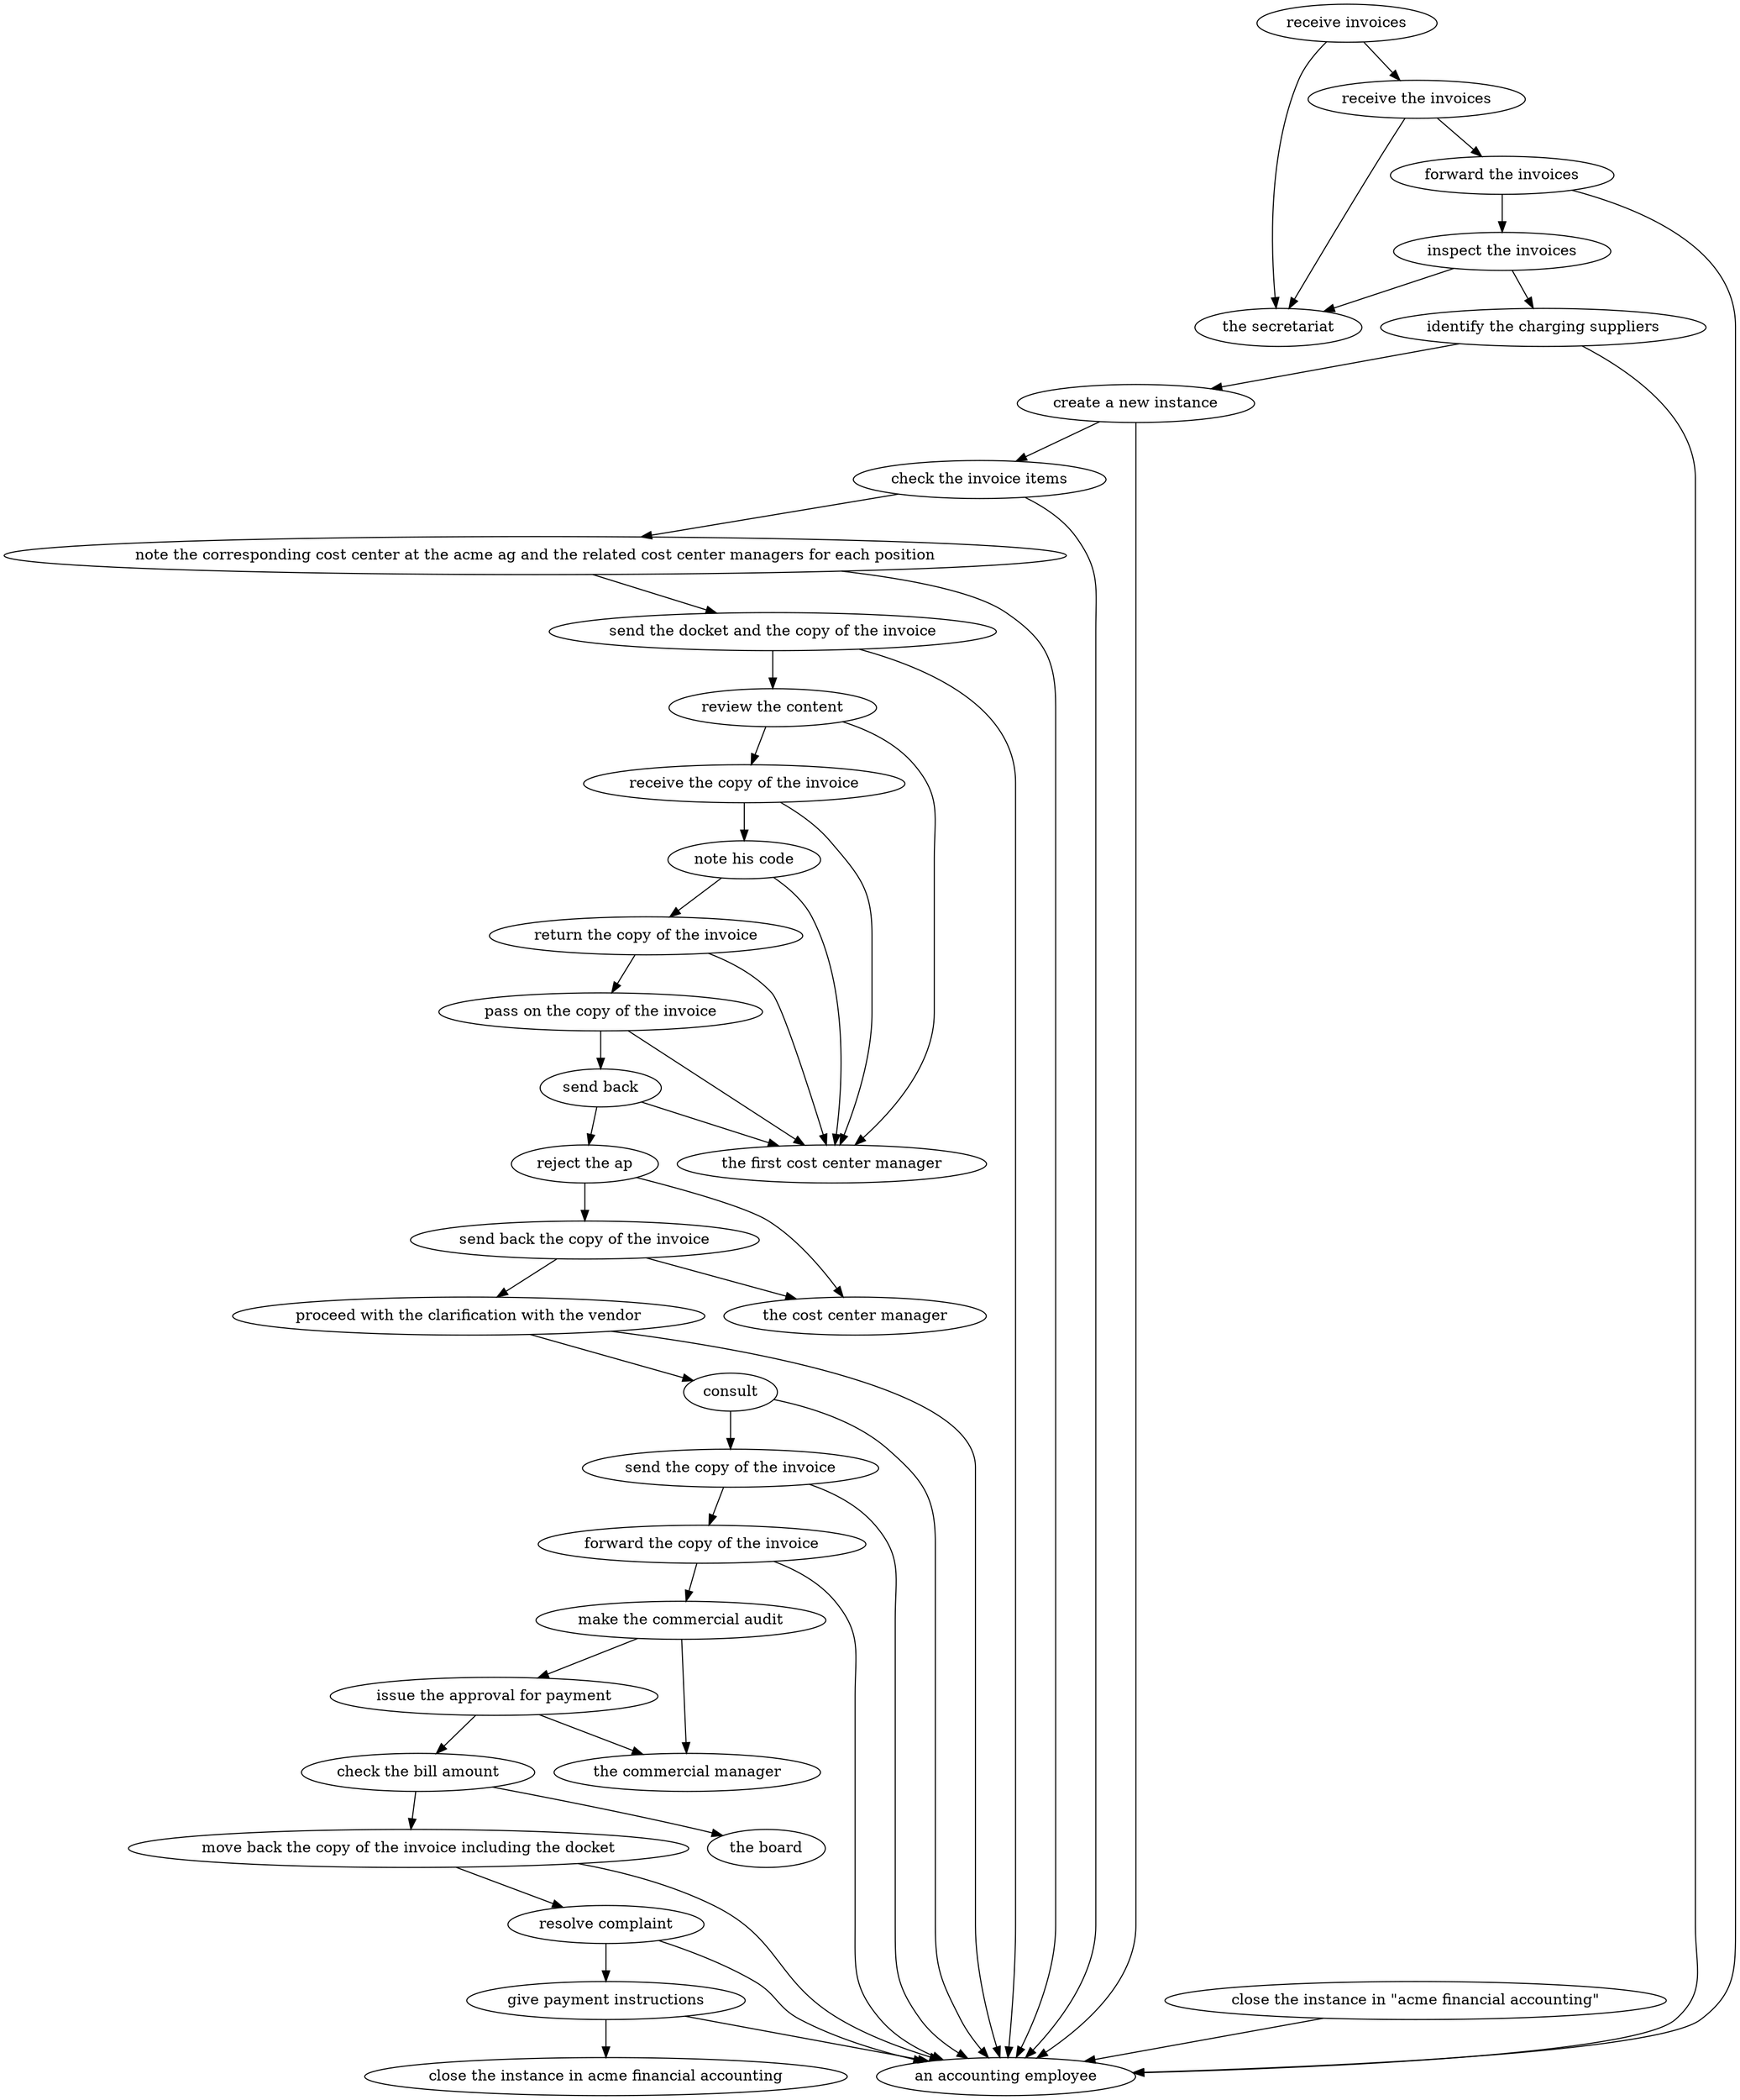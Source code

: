 strict digraph "doc-6.1" {
	graph [name="doc-6.1"];
	"receive invoices"	[attrs="{'type': 'Activity', 'label': 'receive invoices'}"];
	"receive the invoices"	[attrs="{'type': 'Activity', 'label': 'receive the invoices'}"];
	"receive invoices" -> "receive the invoices"	[attrs="{'type': 'flow', 'label': 'flow'}"];
	"the secretariat"	[attrs="{'type': 'Actor', 'label': 'the secretariat'}"];
	"receive invoices" -> "the secretariat"	[attrs="{'type': 'actor performer', 'label': 'actor performer'}"];
	"forward the invoices"	[attrs="{'type': 'Activity', 'label': 'forward the invoices'}"];
	"receive the invoices" -> "forward the invoices"	[attrs="{'type': 'flow', 'label': 'flow'}"];
	"receive the invoices" -> "the secretariat"	[attrs="{'type': 'actor performer', 'label': 'actor performer'}"];
	"inspect the invoices"	[attrs="{'type': 'Activity', 'label': 'inspect the invoices'}"];
	"forward the invoices" -> "inspect the invoices"	[attrs="{'type': 'flow', 'label': 'flow'}"];
	"an accounting employee"	[attrs="{'type': 'Actor', 'label': 'an accounting employee'}"];
	"forward the invoices" -> "an accounting employee"	[attrs="{'type': 'actor performer', 'label': 'actor performer'}"];
	"identify the charging suppliers"	[attrs="{'type': 'Activity', 'label': 'identify the charging suppliers'}"];
	"inspect the invoices" -> "identify the charging suppliers"	[attrs="{'type': 'flow', 'label': 'flow'}"];
	"inspect the invoices" -> "the secretariat"	[attrs="{'type': 'actor performer', 'label': 'actor performer'}"];
	"create a new instance"	[attrs="{'type': 'Activity', 'label': 'create a new instance'}"];
	"identify the charging suppliers" -> "create a new instance"	[attrs="{'type': 'flow', 'label': 'flow'}"];
	"identify the charging suppliers" -> "an accounting employee"	[attrs="{'type': 'actor performer', 'label': 'actor performer'}"];
	"check the invoice items"	[attrs="{'type': 'Activity', 'label': 'check the invoice items'}"];
	"create a new instance" -> "check the invoice items"	[attrs="{'type': 'flow', 'label': 'flow'}"];
	"create a new instance" -> "an accounting employee"	[attrs="{'type': 'actor performer', 'label': 'actor performer'}"];
	"note the corresponding cost center at the acme ag and the related cost center managers for each position"	[attrs="{'type': 'Activity', 'label': 'note the corresponding cost center at the acme ag and the related cost center managers for each position'}"];
	"check the invoice items" -> "note the corresponding cost center at the acme ag and the related cost center managers for each position"	[attrs="{'type': 'flow', 'label': 'flow'}"];
	"check the invoice items" -> "an accounting employee"	[attrs="{'type': 'actor performer', 'label': 'actor performer'}"];
	"send the docket and the copy of the invoice"	[attrs="{'type': 'Activity', 'label': 'send the docket and the copy of the invoice'}"];
	"note the corresponding cost center at the acme ag and the related cost center managers for each position" -> "send the docket and the copy of the invoice"	[attrs="{'type': 'flow', 'label': 'flow'}"];
	"note the corresponding cost center at the acme ag and the related cost center managers for each position" -> "an accounting employee"	[attrs="{'type': 'actor performer', 'label': 'actor performer'}"];
	"review the content"	[attrs="{'type': 'Activity', 'label': 'review the content'}"];
	"send the docket and the copy of the invoice" -> "review the content"	[attrs="{'type': 'flow', 'label': 'flow'}"];
	"send the docket and the copy of the invoice" -> "an accounting employee"	[attrs="{'type': 'actor performer', 'label': 'actor performer'}"];
	"receive the copy of the invoice"	[attrs="{'type': 'Activity', 'label': 'receive the copy of the invoice'}"];
	"review the content" -> "receive the copy of the invoice"	[attrs="{'type': 'flow', 'label': 'flow'}"];
	"the first cost center manager"	[attrs="{'type': 'Actor', 'label': 'the first cost center manager'}"];
	"review the content" -> "the first cost center manager"	[attrs="{'type': 'actor performer', 'label': 'actor performer'}"];
	"note his code"	[attrs="{'type': 'Activity', 'label': 'note his code'}"];
	"receive the copy of the invoice" -> "note his code"	[attrs="{'type': 'flow', 'label': 'flow'}"];
	"receive the copy of the invoice" -> "the first cost center manager"	[attrs="{'type': 'actor performer', 'label': 'actor performer'}"];
	"return the copy of the invoice"	[attrs="{'type': 'Activity', 'label': 'return the copy of the invoice'}"];
	"note his code" -> "return the copy of the invoice"	[attrs="{'type': 'flow', 'label': 'flow'}"];
	"note his code" -> "the first cost center manager"	[attrs="{'type': 'actor performer', 'label': 'actor performer'}"];
	"pass on the copy of the invoice"	[attrs="{'type': 'Activity', 'label': 'pass on the copy of the invoice'}"];
	"return the copy of the invoice" -> "pass on the copy of the invoice"	[attrs="{'type': 'flow', 'label': 'flow'}"];
	"return the copy of the invoice" -> "the first cost center manager"	[attrs="{'type': 'actor performer', 'label': 'actor performer'}"];
	"send back"	[attrs="{'type': 'Activity', 'label': 'send back'}"];
	"pass on the copy of the invoice" -> "send back"	[attrs="{'type': 'flow', 'label': 'flow'}"];
	"pass on the copy of the invoice" -> "the first cost center manager"	[attrs="{'type': 'actor performer', 'label': 'actor performer'}"];
	"reject the ap"	[attrs="{'type': 'Activity', 'label': 'reject the ap'}"];
	"send back" -> "reject the ap"	[attrs="{'type': 'flow', 'label': 'flow'}"];
	"send back" -> "the first cost center manager"	[attrs="{'type': 'actor performer', 'label': 'actor performer'}"];
	"send back the copy of the invoice"	[attrs="{'type': 'Activity', 'label': 'send back the copy of the invoice'}"];
	"reject the ap" -> "send back the copy of the invoice"	[attrs="{'type': 'flow', 'label': 'flow'}"];
	"the cost center manager"	[attrs="{'type': 'Actor', 'label': 'the cost center manager'}"];
	"reject the ap" -> "the cost center manager"	[attrs="{'type': 'actor performer', 'label': 'actor performer'}"];
	"proceed with the clarification with the vendor"	[attrs="{'type': 'Activity', 'label': 'proceed with the clarification with the vendor'}"];
	"send back the copy of the invoice" -> "proceed with the clarification with the vendor"	[attrs="{'type': 'flow', 'label': 'flow'}"];
	"send back the copy of the invoice" -> "the cost center manager"	[attrs="{'type': 'actor performer', 'label': 'actor performer'}"];
	consult	[attrs="{'type': 'Activity', 'label': 'consult'}"];
	"proceed with the clarification with the vendor" -> consult	[attrs="{'type': 'flow', 'label': 'flow'}"];
	"proceed with the clarification with the vendor" -> "an accounting employee"	[attrs="{'type': 'actor performer', 'label': 'actor performer'}"];
	"send the copy of the invoice"	[attrs="{'type': 'Activity', 'label': 'send the copy of the invoice'}"];
	consult -> "send the copy of the invoice"	[attrs="{'type': 'flow', 'label': 'flow'}"];
	consult -> "an accounting employee"	[attrs="{'type': 'actor performer', 'label': 'actor performer'}"];
	"forward the copy of the invoice"	[attrs="{'type': 'Activity', 'label': 'forward the copy of the invoice'}"];
	"send the copy of the invoice" -> "forward the copy of the invoice"	[attrs="{'type': 'flow', 'label': 'flow'}"];
	"send the copy of the invoice" -> "an accounting employee"	[attrs="{'type': 'actor performer', 'label': 'actor performer'}"];
	"make the commercial audit"	[attrs="{'type': 'Activity', 'label': 'make the commercial audit'}"];
	"forward the copy of the invoice" -> "make the commercial audit"	[attrs="{'type': 'flow', 'label': 'flow'}"];
	"forward the copy of the invoice" -> "an accounting employee"	[attrs="{'type': 'actor performer', 'label': 'actor performer'}"];
	"issue the approval for payment"	[attrs="{'type': 'Activity', 'label': 'issue the approval for payment'}"];
	"make the commercial audit" -> "issue the approval for payment"	[attrs="{'type': 'flow', 'label': 'flow'}"];
	"the commercial manager"	[attrs="{'type': 'Actor', 'label': 'the commercial manager'}"];
	"make the commercial audit" -> "the commercial manager"	[attrs="{'type': 'actor performer', 'label': 'actor performer'}"];
	"check the bill amount"	[attrs="{'type': 'Activity', 'label': 'check the bill amount'}"];
	"issue the approval for payment" -> "check the bill amount"	[attrs="{'type': 'flow', 'label': 'flow'}"];
	"issue the approval for payment" -> "the commercial manager"	[attrs="{'type': 'actor performer', 'label': 'actor performer'}"];
	"move back the copy of the invoice including the docket"	[attrs="{'type': 'Activity', 'label': 'move back the copy of the invoice including the docket'}"];
	"check the bill amount" -> "move back the copy of the invoice including the docket"	[attrs="{'type': 'flow', 'label': 'flow'}"];
	"the board"	[attrs="{'type': 'Actor', 'label': 'the board'}"];
	"check the bill amount" -> "the board"	[attrs="{'type': 'actor performer', 'label': 'actor performer'}"];
	"resolve complaint"	[attrs="{'type': 'Activity', 'label': 'resolve complaint'}"];
	"move back the copy of the invoice including the docket" -> "resolve complaint"	[attrs="{'type': 'flow', 'label': 'flow'}"];
	"move back the copy of the invoice including the docket" -> "an accounting employee"	[attrs="{'type': 'actor performer', 'label': 'actor performer'}"];
	"give payment instructions"	[attrs="{'type': 'Activity', 'label': 'give payment instructions'}"];
	"resolve complaint" -> "give payment instructions"	[attrs="{'type': 'flow', 'label': 'flow'}"];
	"resolve complaint" -> "an accounting employee"	[attrs="{'type': 'actor performer', 'label': 'actor performer'}"];
	"close the instance in acme financial accounting"	[attrs="{'type': 'Activity', 'label': 'close the instance in acme financial accounting'}"];
	"give payment instructions" -> "close the instance in acme financial accounting"	[attrs="{'type': 'flow', 'label': 'flow'}"];
	"give payment instructions" -> "an accounting employee"	[attrs="{'type': 'actor performer', 'label': 'actor performer'}"];
	"close the instance in \"acme financial accounting\""	[attrs="{'type': 'Activity', 'label': 'close the instance in \"acme financial accounting\"'}"];
	"close the instance in \"acme financial accounting\"" -> "an accounting employee"	[attrs="{'type': 'actor performer', 'label': 'actor performer'}"];
}
